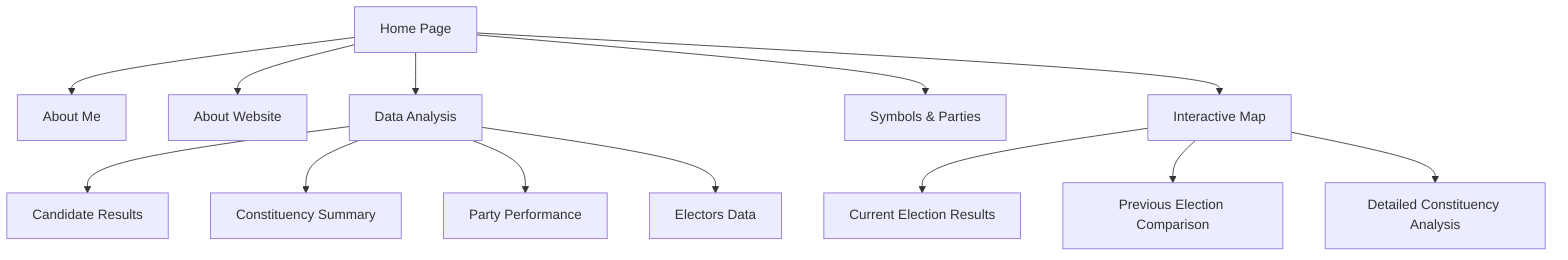 graph TD
    A["Home Page"] --> B["About Me"]
    A --> C["About Website"]
    A --> D["Data Analysis"]
    D --> E["Candidate Results"]
    D --> F["Constituency Summary"]
    D --> G["Party Performance"]
    D --> H["Electors Data"]
    A --> I["Symbols & Parties"]
    A --> J["Interactive Map"]
    J --> K["Current Election Results"]
    J --> L["Previous Election Comparison"]
    J --> M["Detailed Constituency Analysis"]